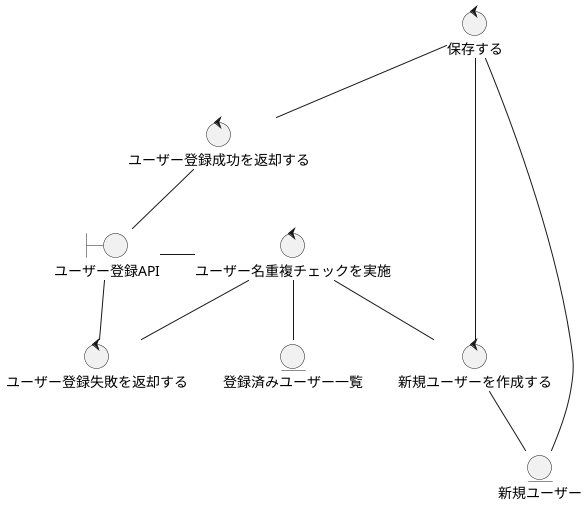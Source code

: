 @startuml

boundary ユーザー登録API
control ユーザー名重複チェックを実施
control 新規ユーザーを作成する
control 保存する
control ユーザー登録成功を返却する
control ユーザー登録失敗を返却する
entity 登録済みユーザー一覧
entity 新規ユーザー

'基本コース
ユーザー登録API -right- ユーザー名重複チェックを実施
ユーザー名重複チェックを実施 -down- 新規ユーザーを作成する
新規ユーザーを作成する -left- 保存する
保存する -- ユーザー登録成功を返却する
ユーザー登録成功を返却する -- ユーザー登録API

ユーザー名重複チェックを実施 -- 登録済みユーザー一覧
新規ユーザーを作成する -- 新規ユーザー
保存する -- 新規ユーザー

'代替コース
ユーザー名重複チェックを実施 -down- ユーザー登録失敗を返却する
ユーザー登録失敗を返却する -up- ユーザー登録API


@enduml
